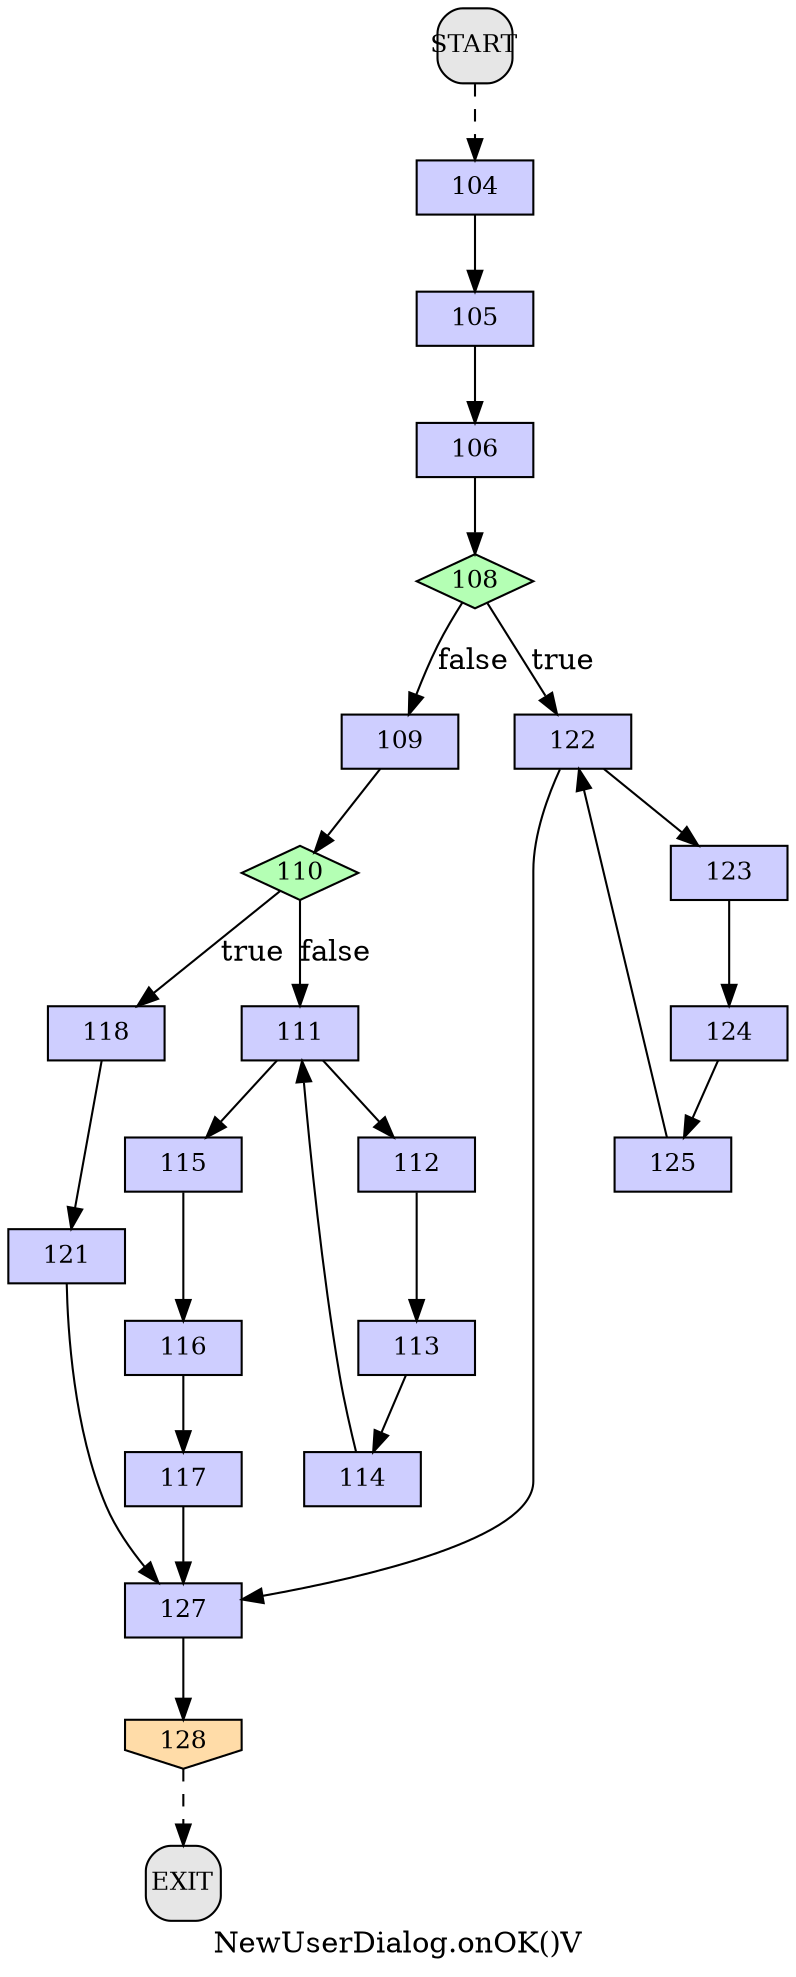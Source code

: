 /* --------------------------------------------------- */
/* Generated by Dr. Garbage Control Flow Graph Factory */
/* http://www.drgarbage.com                            */
/* Version: 4.5.0.201508311741                         */
/* Retrieved on: 2015-12-01 08:09:24.679               */
/* --------------------------------------------------- */
digraph "NewUserDialog.onOK()V" {
 graph [label="NewUserDialog.onOK()V"];
 2 [label="104", shape=box, style=filled, fillcolor="#CECEFF", fixedsize=true, fontsize=12, width=0.78, height=0.36 ]
 3 [label="105", shape=box, style=filled, fillcolor="#CECEFF", fixedsize=true, fontsize=12, width=0.78, height=0.36 ]
 4 [label="106", shape=box, style=filled, fillcolor="#CECEFF", fixedsize=true, fontsize=12, width=0.78, height=0.36 ]
 5 [label="108", shape=diamond, style=filled, fillcolor="#B4FFB4", fixedsize=true, fontsize=12, width=0.78, height=0.36 ]
 6 [label="109", shape=box, style=filled, fillcolor="#CECEFF", fixedsize=true, fontsize=12, width=0.78, height=0.36 ]
 7 [label="110", shape=diamond, style=filled, fillcolor="#B4FFB4", fixedsize=true, fontsize=12, width=0.78, height=0.36 ]
 8 [label="111", shape=box, style=filled, fillcolor="#CECEFF", fixedsize=true, fontsize=12, width=0.78, height=0.36 ]
 9 [label="112", shape=box, style=filled, fillcolor="#CECEFF", fixedsize=true, fontsize=12, width=0.78, height=0.36 ]
 10 [label="113", shape=box, style=filled, fillcolor="#CECEFF", fixedsize=true, fontsize=12, width=0.78, height=0.36 ]
 11 [label="114", shape=box, style=filled, fillcolor="#CECEFF", fixedsize=true, fontsize=12, width=0.78, height=0.36 ]
 12 [label="115", shape=box, style=filled, fillcolor="#CECEFF", fixedsize=true, fontsize=12, width=0.78, height=0.36 ]
 13 [label="116", shape=box, style=filled, fillcolor="#CECEFF", fixedsize=true, fontsize=12, width=0.78, height=0.36 ]
 14 [label="117", shape=box, style=filled, fillcolor="#CECEFF", fixedsize=true, fontsize=12, width=0.78, height=0.36 ]
 15 [label="118", shape=box, style=filled, fillcolor="#CECEFF", fixedsize=true, fontsize=12, width=0.78, height=0.36 ]
 16 [label="121", shape=box, style=filled, fillcolor="#CECEFF", fixedsize=true, fontsize=12, width=0.78, height=0.36 ]
 17 [label="122", shape=box, style=filled, fillcolor="#CECEFF", fixedsize=true, fontsize=12, width=0.78, height=0.36 ]
 18 [label="123", shape=box, style=filled, fillcolor="#CECEFF", fixedsize=true, fontsize=12, width=0.78, height=0.36 ]
 19 [label="124", shape=box, style=filled, fillcolor="#CECEFF", fixedsize=true, fontsize=12, width=0.78, height=0.36 ]
 20 [label="125", shape=box, style=filled, fillcolor="#CECEFF", fixedsize=true, fontsize=12, width=0.78, height=0.36 ]
 21 [label="127", shape=box, style=filled, fillcolor="#CECEFF", fixedsize=true, fontsize=12, width=0.78, height=0.36 ]
 22 [label="128", shape=invhouse, style=filled, fillcolor="#FFDCA8", fixedsize=true, fontsize=12, width=0.78, height=0.36 ]
 23 [label="START", shape=box, style="filled, rounded", fillcolor="#E6E6E6", fixedsize=true, fontsize=12, width=0.5, height=0.5 ]
 24 [label="EXIT", shape=box, style="filled, rounded", fillcolor="#E6E6E6", fixedsize=true, fontsize=12, width=0.5, height=0.5 ]
 23 -> 2 [label="", style=dashed ]
 2 -> 3 [label="", style=solid ]
 3 -> 4 [label="", style=solid ]
 4 -> 5 [label="", style=solid ]
 5 -> 6 [label="false", style=solid ]
 6 -> 7 [label="", style=solid ]
 7 -> 8 [label="false", style=solid ]
 11 -> 8 [label="", style=solid ]
 8 -> 9 [label="", style=solid ]
 9 -> 10 [label="", style=solid ]
 10 -> 11 [label="", style=solid ]
 8 -> 12 [label="", style=solid ]
 12 -> 13 [label="", style=solid ]
 13 -> 14 [label="", style=solid ]
 7 -> 15 [label="true", style=solid ]
 15 -> 16 [label="", style=solid ]
 5 -> 17 [label="true", style=solid ]
 20 -> 17 [label="", style=solid ]
 17 -> 18 [label="", style=solid ]
 18 -> 19 [label="", style=solid ]
 19 -> 20 [label="", style=solid ]
 14 -> 21 [label="", style=solid ]
 16 -> 21 [label="", style=solid ]
 17 -> 21 [label="", style=solid ]
 21 -> 22 [label="", style=solid ]
 22 -> 24 [label="", style=dashed ]
}
